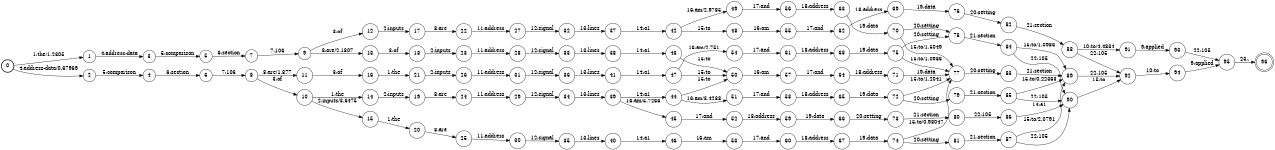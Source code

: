 digraph FST {
rankdir = LR;
size = "8.5,11";
label = "";
center = 1;
orientation = Portrait;
ranksep = "0.4";
nodesep = "0.25";
0 [label = "0", shape = circle, style = bold, fontsize = 14]
	0 -> 1 [label = "1:the/1.2305", fontsize = 14];
	0 -> 2 [label = "4:address-data/0.67969", fontsize = 14];
1 [label = "1", shape = circle, style = solid, fontsize = 14]
	1 -> 3 [label = "4:address-data", fontsize = 14];
2 [label = "2", shape = circle, style = solid, fontsize = 14]
	2 -> 4 [label = "5:comparison", fontsize = 14];
3 [label = "3", shape = circle, style = solid, fontsize = 14]
	3 -> 5 [label = "5:comparison", fontsize = 14];
4 [label = "4", shape = circle, style = solid, fontsize = 14]
	4 -> 6 [label = "6:section", fontsize = 14];
5 [label = "5", shape = circle, style = solid, fontsize = 14]
	5 -> 7 [label = "6:section", fontsize = 14];
6 [label = "6", shape = circle, style = solid, fontsize = 14]
	6 -> 8 [label = "7:106", fontsize = 14];
7 [label = "7", shape = circle, style = solid, fontsize = 14]
	7 -> 9 [label = "7:106", fontsize = 14];
8 [label = "8", shape = circle, style = solid, fontsize = 14]
	8 -> 10 [label = "3:of", fontsize = 14];
	8 -> 11 [label = "8:are/1.877", fontsize = 14];
9 [label = "9", shape = circle, style = solid, fontsize = 14]
	9 -> 12 [label = "3:of", fontsize = 14];
	9 -> 13 [label = "8:are/2.1807", fontsize = 14];
10 [label = "10", shape = circle, style = solid, fontsize = 14]
	10 -> 14 [label = "1:the", fontsize = 14];
	10 -> 15 [label = "2:inputs/3.6475", fontsize = 14];
11 [label = "11", shape = circle, style = solid, fontsize = 14]
	11 -> 16 [label = "3:of", fontsize = 14];
12 [label = "12", shape = circle, style = solid, fontsize = 14]
	12 -> 17 [label = "2:inputs", fontsize = 14];
13 [label = "13", shape = circle, style = solid, fontsize = 14]
	13 -> 18 [label = "3:of", fontsize = 14];
14 [label = "14", shape = circle, style = solid, fontsize = 14]
	14 -> 19 [label = "2:inputs", fontsize = 14];
15 [label = "15", shape = circle, style = solid, fontsize = 14]
	15 -> 20 [label = "1:the", fontsize = 14];
16 [label = "16", shape = circle, style = solid, fontsize = 14]
	16 -> 21 [label = "1:the", fontsize = 14];
17 [label = "17", shape = circle, style = solid, fontsize = 14]
	17 -> 22 [label = "8:are", fontsize = 14];
18 [label = "18", shape = circle, style = solid, fontsize = 14]
	18 -> 23 [label = "2:inputs", fontsize = 14];
19 [label = "19", shape = circle, style = solid, fontsize = 14]
	19 -> 24 [label = "8:are", fontsize = 14];
20 [label = "20", shape = circle, style = solid, fontsize = 14]
	20 -> 25 [label = "8:are", fontsize = 14];
21 [label = "21", shape = circle, style = solid, fontsize = 14]
	21 -> 26 [label = "2:inputs", fontsize = 14];
22 [label = "22", shape = circle, style = solid, fontsize = 14]
	22 -> 27 [label = "11:address", fontsize = 14];
23 [label = "23", shape = circle, style = solid, fontsize = 14]
	23 -> 28 [label = "11:address", fontsize = 14];
24 [label = "24", shape = circle, style = solid, fontsize = 14]
	24 -> 29 [label = "11:address", fontsize = 14];
25 [label = "25", shape = circle, style = solid, fontsize = 14]
	25 -> 30 [label = "11:address", fontsize = 14];
26 [label = "26", shape = circle, style = solid, fontsize = 14]
	26 -> 31 [label = "11:address", fontsize = 14];
27 [label = "27", shape = circle, style = solid, fontsize = 14]
	27 -> 32 [label = "12:signal", fontsize = 14];
28 [label = "28", shape = circle, style = solid, fontsize = 14]
	28 -> 33 [label = "12:signal", fontsize = 14];
29 [label = "29", shape = circle, style = solid, fontsize = 14]
	29 -> 34 [label = "12:signal", fontsize = 14];
30 [label = "30", shape = circle, style = solid, fontsize = 14]
	30 -> 35 [label = "12:signal", fontsize = 14];
31 [label = "31", shape = circle, style = solid, fontsize = 14]
	31 -> 36 [label = "12:signal", fontsize = 14];
32 [label = "32", shape = circle, style = solid, fontsize = 14]
	32 -> 37 [label = "13:lines", fontsize = 14];
33 [label = "33", shape = circle, style = solid, fontsize = 14]
	33 -> 38 [label = "13:lines", fontsize = 14];
34 [label = "34", shape = circle, style = solid, fontsize = 14]
	34 -> 39 [label = "13:lines", fontsize = 14];
35 [label = "35", shape = circle, style = solid, fontsize = 14]
	35 -> 40 [label = "13:lines", fontsize = 14];
36 [label = "36", shape = circle, style = solid, fontsize = 14]
	36 -> 41 [label = "13:lines", fontsize = 14];
37 [label = "37", shape = circle, style = solid, fontsize = 14]
	37 -> 42 [label = "14:a1", fontsize = 14];
38 [label = "38", shape = circle, style = solid, fontsize = 14]
	38 -> 43 [label = "14:a1", fontsize = 14];
39 [label = "39", shape = circle, style = solid, fontsize = 14]
	39 -> 44 [label = "14:a1", fontsize = 14];
	39 -> 45 [label = "16:am/5.7266", fontsize = 14];
40 [label = "40", shape = circle, style = solid, fontsize = 14]
	40 -> 46 [label = "14:a1", fontsize = 14];
41 [label = "41", shape = circle, style = solid, fontsize = 14]
	41 -> 47 [label = "14:a1", fontsize = 14];
42 [label = "42", shape = circle, style = solid, fontsize = 14]
	42 -> 48 [label = "15:to", fontsize = 14];
	42 -> 49 [label = "16:am/2.9785", fontsize = 14];
43 [label = "43", shape = circle, style = solid, fontsize = 14]
	43 -> 50 [label = "15:to", fontsize = 14];
44 [label = "44", shape = circle, style = solid, fontsize = 14]
	44 -> 50 [label = "15:to", fontsize = 14];
	44 -> 51 [label = "16:am/3.4238", fontsize = 14];
45 [label = "45", shape = circle, style = solid, fontsize = 14]
	45 -> 52 [label = "17:and", fontsize = 14];
46 [label = "46", shape = circle, style = solid, fontsize = 14]
	46 -> 53 [label = "16:am", fontsize = 14];
47 [label = "47", shape = circle, style = solid, fontsize = 14]
	47 -> 50 [label = "15:to", fontsize = 14];
	47 -> 54 [label = "16:am/2.751", fontsize = 14];
48 [label = "48", shape = circle, style = solid, fontsize = 14]
	48 -> 55 [label = "16:am", fontsize = 14];
49 [label = "49", shape = circle, style = solid, fontsize = 14]
	49 -> 56 [label = "17:and", fontsize = 14];
50 [label = "50", shape = circle, style = solid, fontsize = 14]
	50 -> 57 [label = "16:am", fontsize = 14];
51 [label = "51", shape = circle, style = solid, fontsize = 14]
	51 -> 58 [label = "17:and", fontsize = 14];
52 [label = "52", shape = circle, style = solid, fontsize = 14]
	52 -> 59 [label = "18:address", fontsize = 14];
53 [label = "53", shape = circle, style = solid, fontsize = 14]
	53 -> 60 [label = "17:and", fontsize = 14];
54 [label = "54", shape = circle, style = solid, fontsize = 14]
	54 -> 61 [label = "17:and", fontsize = 14];
55 [label = "55", shape = circle, style = solid, fontsize = 14]
	55 -> 62 [label = "17:and", fontsize = 14];
56 [label = "56", shape = circle, style = solid, fontsize = 14]
	56 -> 63 [label = "18:address", fontsize = 14];
57 [label = "57", shape = circle, style = solid, fontsize = 14]
	57 -> 64 [label = "17:and", fontsize = 14];
58 [label = "58", shape = circle, style = solid, fontsize = 14]
	58 -> 65 [label = "18:address", fontsize = 14];
59 [label = "59", shape = circle, style = solid, fontsize = 14]
	59 -> 66 [label = "19:data", fontsize = 14];
60 [label = "60", shape = circle, style = solid, fontsize = 14]
	60 -> 67 [label = "18:address", fontsize = 14];
61 [label = "61", shape = circle, style = solid, fontsize = 14]
	61 -> 68 [label = "18:address", fontsize = 14];
62 [label = "62", shape = circle, style = solid, fontsize = 14]
	62 -> 69 [label = "18:address", fontsize = 14];
63 [label = "63", shape = circle, style = solid, fontsize = 14]
	63 -> 70 [label = "19:data", fontsize = 14];
64 [label = "64", shape = circle, style = solid, fontsize = 14]
	64 -> 71 [label = "18:address", fontsize = 14];
65 [label = "65", shape = circle, style = solid, fontsize = 14]
	65 -> 72 [label = "19:data", fontsize = 14];
66 [label = "66", shape = circle, style = solid, fontsize = 14]
	66 -> 73 [label = "20:setting", fontsize = 14];
67 [label = "67", shape = circle, style = solid, fontsize = 14]
	67 -> 74 [label = "19:data", fontsize = 14];
68 [label = "68", shape = circle, style = solid, fontsize = 14]
	68 -> 75 [label = "19:data", fontsize = 14];
69 [label = "69", shape = circle, style = solid, fontsize = 14]
	69 -> 76 [label = "19:data", fontsize = 14];
70 [label = "70", shape = circle, style = solid, fontsize = 14]
	70 -> 77 [label = "15:to/1.5049", fontsize = 14];
	70 -> 78 [label = "20:setting", fontsize = 14];
71 [label = "71", shape = circle, style = solid, fontsize = 14]
	71 -> 77 [label = "19:data", fontsize = 14];
72 [label = "72", shape = circle, style = solid, fontsize = 14]
	72 -> 77 [label = "15:to/1.2041", fontsize = 14];
	72 -> 79 [label = "20:setting", fontsize = 14];
73 [label = "73", shape = circle, style = solid, fontsize = 14]
	73 -> 80 [label = "21:section", fontsize = 14];
74 [label = "74", shape = circle, style = solid, fontsize = 14]
	74 -> 77 [label = "15:to/0.98047", fontsize = 14];
	74 -> 81 [label = "20:setting", fontsize = 14];
75 [label = "75", shape = circle, style = solid, fontsize = 14]
	75 -> 77 [label = "15:to/1.0986", fontsize = 14];
	75 -> 78 [label = "20:setting", fontsize = 14];
76 [label = "76", shape = circle, style = solid, fontsize = 14]
	76 -> 82 [label = "20:setting", fontsize = 14];
77 [label = "77", shape = circle, style = solid, fontsize = 14]
	77 -> 83 [label = "20:setting", fontsize = 14];
78 [label = "78", shape = circle, style = solid, fontsize = 14]
	78 -> 84 [label = "21:section", fontsize = 14];
79 [label = "79", shape = circle, style = solid, fontsize = 14]
	79 -> 85 [label = "21:section", fontsize = 14];
80 [label = "80", shape = circle, style = solid, fontsize = 14]
	80 -> 86 [label = "22:105", fontsize = 14];
81 [label = "81", shape = circle, style = solid, fontsize = 14]
	81 -> 87 [label = "21:section", fontsize = 14];
82 [label = "82", shape = circle, style = solid, fontsize = 14]
	82 -> 88 [label = "21:section", fontsize = 14];
83 [label = "83", shape = circle, style = solid, fontsize = 14]
	83 -> 89 [label = "21:section", fontsize = 14];
84 [label = "84", shape = circle, style = solid, fontsize = 14]
	84 -> 89 [label = "15:to/1.0986", fontsize = 14];
	84 -> 90 [label = "22:105", fontsize = 14];
85 [label = "85", shape = circle, style = solid, fontsize = 14]
	85 -> 89 [label = "15:to/0.22363", fontsize = 14];
	85 -> 90 [label = "22:105", fontsize = 14];
86 [label = "86", shape = circle, style = solid, fontsize = 14]
	86 -> 90 [label = "14:a1", fontsize = 14];
87 [label = "87", shape = circle, style = solid, fontsize = 14]
	87 -> 89 [label = "15:to/2.0791", fontsize = 14];
	87 -> 90 [label = "22:105", fontsize = 14];
88 [label = "88", shape = circle, style = solid, fontsize = 14]
	88 -> 91 [label = "10:to/4.4834", fontsize = 14];
	88 -> 92 [label = "22:105", fontsize = 14];
89 [label = "89", shape = circle, style = solid, fontsize = 14]
	89 -> 92 [label = "22:105", fontsize = 14];
90 [label = "90", shape = circle, style = solid, fontsize = 14]
	90 -> 92 [label = "15:to", fontsize = 14];
91 [label = "91", shape = circle, style = solid, fontsize = 14]
	91 -> 93 [label = "9:applied", fontsize = 14];
92 [label = "92", shape = circle, style = solid, fontsize = 14]
	92 -> 94 [label = "10:to", fontsize = 14];
93 [label = "93", shape = circle, style = solid, fontsize = 14]
	93 -> 95 [label = "22:105", fontsize = 14];
94 [label = "94", shape = circle, style = solid, fontsize = 14]
	94 -> 95 [label = "9:applied", fontsize = 14];
95 [label = "95", shape = circle, style = solid, fontsize = 14]
	95 -> 96 [label = "23:.", fontsize = 14];
96 [label = "96", shape = doublecircle, style = solid, fontsize = 14]
}
